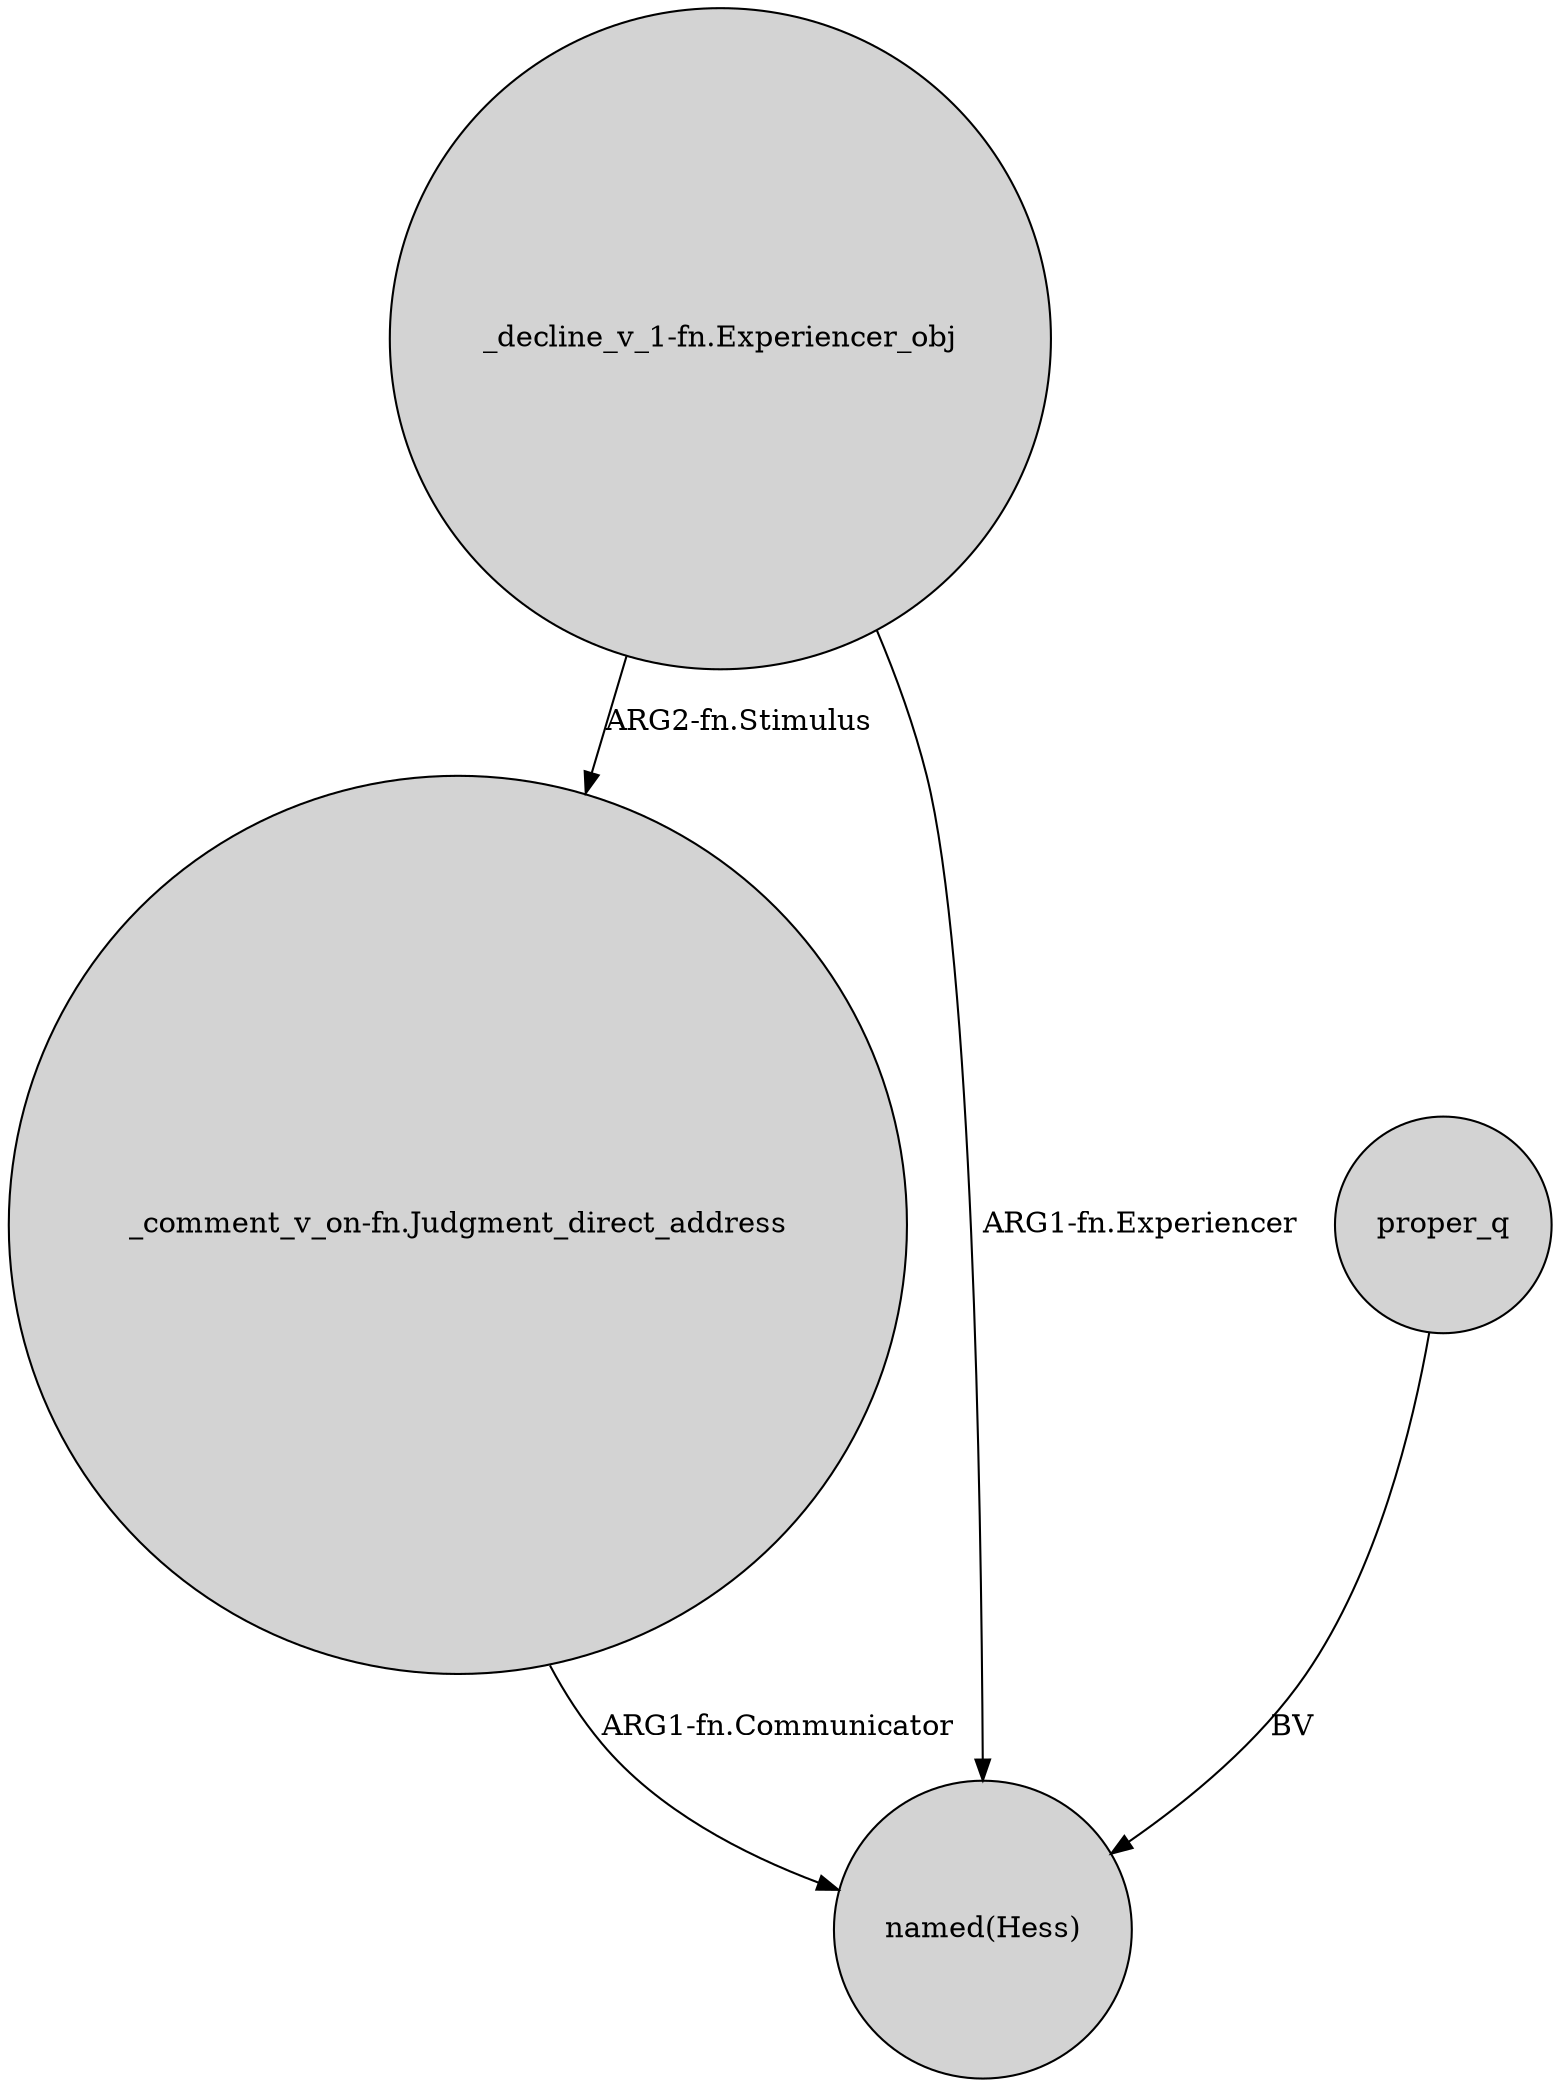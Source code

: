 digraph {
	node [shape=circle style=filled]
	"_comment_v_on-fn.Judgment_direct_address" -> "named(Hess)" [label="ARG1-fn.Communicator"]
	"_decline_v_1-fn.Experiencer_obj" -> "named(Hess)" [label="ARG1-fn.Experiencer"]
	"_decline_v_1-fn.Experiencer_obj" -> "_comment_v_on-fn.Judgment_direct_address" [label="ARG2-fn.Stimulus"]
	proper_q -> "named(Hess)" [label=BV]
}
